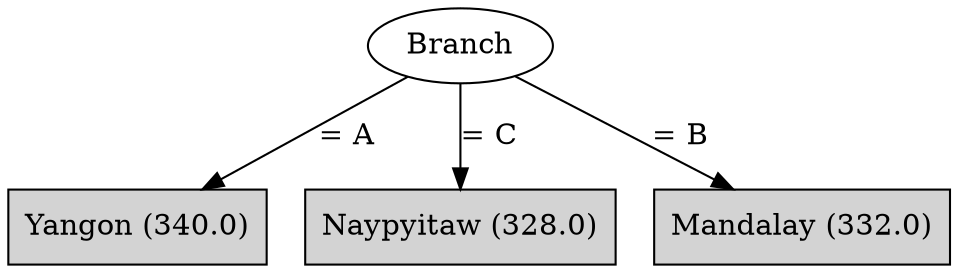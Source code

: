 digraph J48Tree {
N0 [label="Branch" ]
N0->N1 [label="= A"]
N1 [label="Yangon (340.0)" shape=box style=filled ]
N0->N2 [label="= C"]
N2 [label="Naypyitaw (328.0)" shape=box style=filled ]
N0->N3 [label="= B"]
N3 [label="Mandalay (332.0)" shape=box style=filled ]
}
